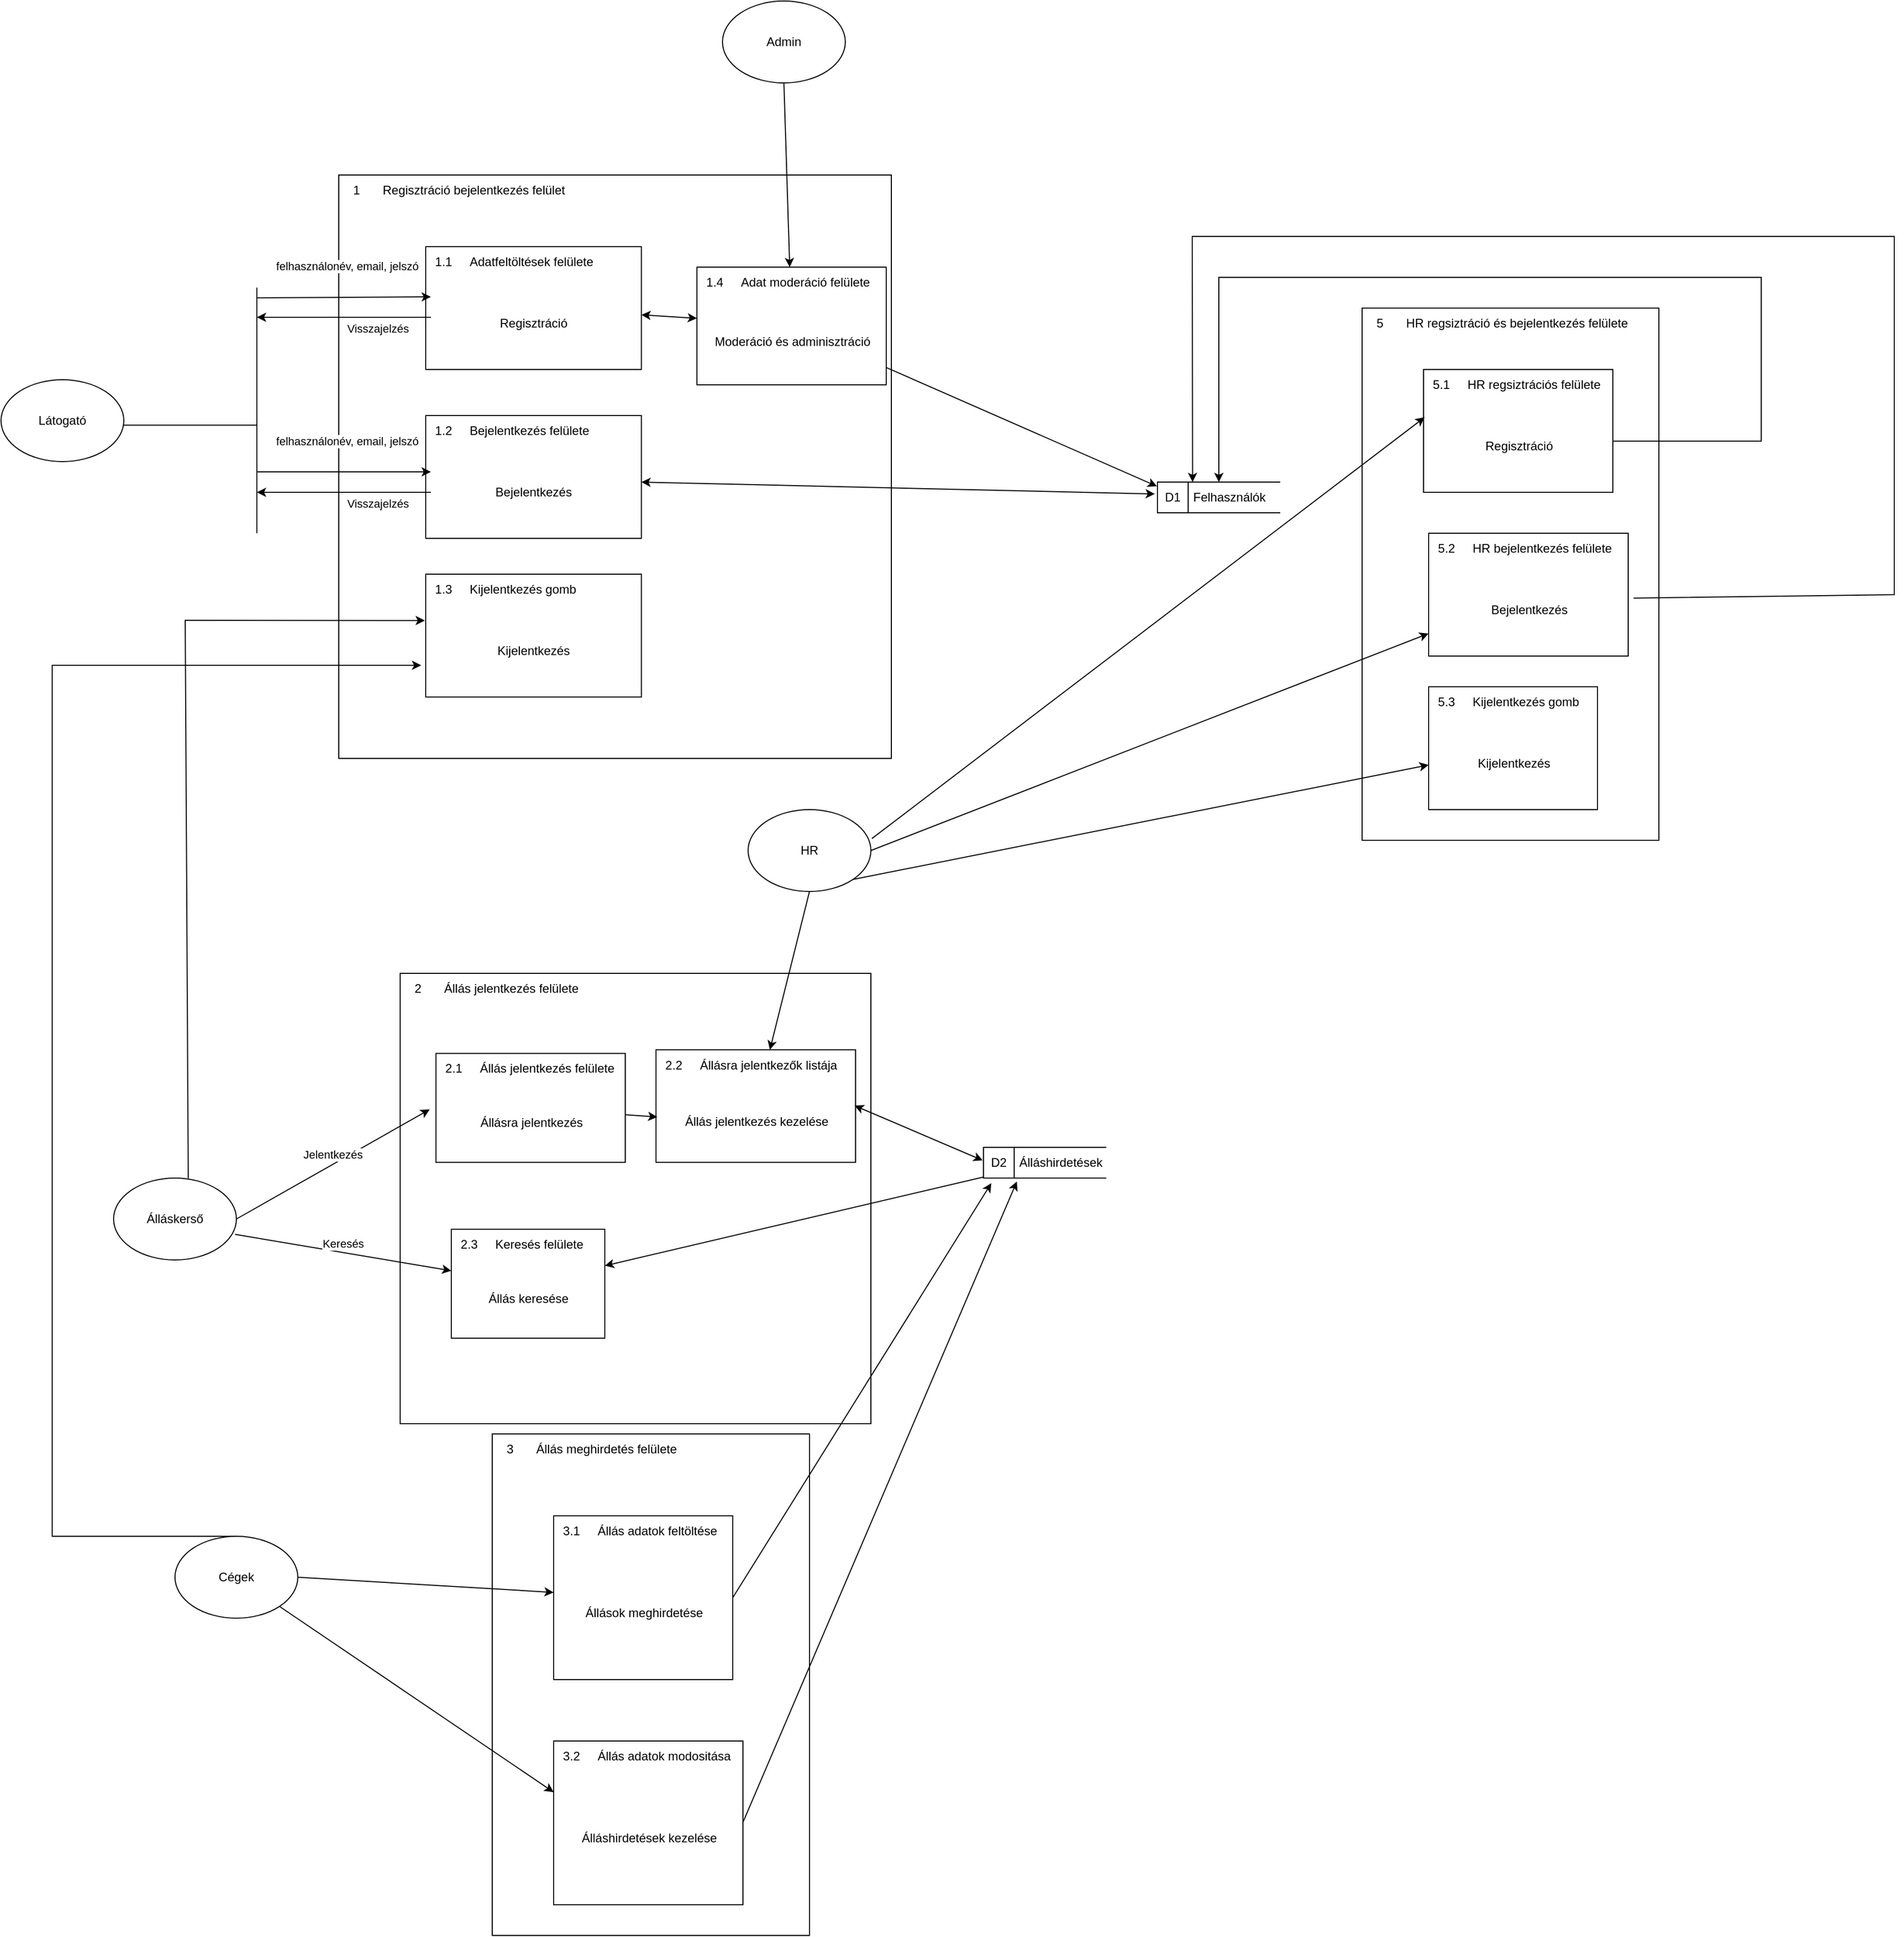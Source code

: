 <mxfile version="20.8.20" type="device"><diagram name="Page-1" id="amknIo19GkThre5aF6Mr"><mxGraphModel dx="3772" dy="3972" grid="1" gridSize="10" guides="1" tooltips="1" connect="1" arrows="1" fold="1" page="1" pageScale="1" pageWidth="2339" pageHeight="3300" math="0" shadow="0"><root><mxCell id="0"/><mxCell id="1" parent="0"/><mxCell id="UzBKEQ5qaJaaMDiaF0y2-1" value="" style="html=1;dashed=0;whitespace=wrap;shape=mxgraph.dfd.process;align=center;container=1;collapsible=0;spacingTop=30;" vertex="1" parent="1"><mxGeometry x="280" y="-50" width="540" height="570" as="geometry"/></mxCell><mxCell id="UzBKEQ5qaJaaMDiaF0y2-2" value="1" style="text;html=1;strokeColor=none;fillColor=none;align=center;verticalAlign=middle;whiteSpace=wrap;rounded=0;movable=0;resizable=0;rotatable=0;cloneable=0;deletable=0;connectable=0;allowArrows=0;pointerEvents=1;" vertex="1" parent="UzBKEQ5qaJaaMDiaF0y2-1"><mxGeometry width="35" height="30" as="geometry"/></mxCell><mxCell id="UzBKEQ5qaJaaMDiaF0y2-3" value="Regisztráció bejelentkezés felület" style="text;html=1;strokeColor=none;fillColor=none;align=left;verticalAlign=middle;whiteSpace=wrap;rounded=0;movable=0;resizable=0;connectable=0;allowArrows=0;rotatable=0;cloneable=0;deletable=0;spacingLeft=6;autosize=1;resizeWidth=0;" vertex="1" parent="UzBKEQ5qaJaaMDiaF0y2-1"><mxGeometry x="35" width="200" height="30" as="geometry"/></mxCell><mxCell id="UzBKEQ5qaJaaMDiaF0y2-4" value="Regisztráció" style="html=1;dashed=0;whitespace=wrap;shape=mxgraph.dfd.process2;align=center;container=1;collapsible=0;spacingTop=30;" vertex="1" parent="UzBKEQ5qaJaaMDiaF0y2-1"><mxGeometry x="85.0" y="70" width="210.732" height="120" as="geometry"/></mxCell><mxCell id="UzBKEQ5qaJaaMDiaF0y2-5" value="1.1" style="text;html=1;strokeColor=none;fillColor=none;align=center;verticalAlign=middle;whiteSpace=wrap;rounded=0;connectable=0;allowArrows=0;editable=1;movable=0;resizable=0;rotatable=0;deletable=0;locked=0;cloneable=0;" vertex="1" parent="UzBKEQ5qaJaaMDiaF0y2-4"><mxGeometry width="35" height="30" as="geometry"/></mxCell><mxCell id="UzBKEQ5qaJaaMDiaF0y2-6" value="Adatfeltöltések felülete" style="text;strokeColor=none;fillColor=none;align=left;verticalAlign=middle;whiteSpace=wrap;rounded=0;autosize=1;connectable=0;allowArrows=0;movable=0;resizable=0;rotatable=0;deletable=0;cloneable=0;spacingLeft=6;fontStyle=0;html=1;" vertex="1" parent="UzBKEQ5qaJaaMDiaF0y2-4"><mxGeometry x="35" width="140" height="30" as="geometry"/></mxCell><mxCell id="UzBKEQ5qaJaaMDiaF0y2-7" value="Bejelentkezés" style="html=1;dashed=0;whitespace=wrap;shape=mxgraph.dfd.process2;align=center;container=1;collapsible=0;spacingTop=30;" vertex="1" parent="UzBKEQ5qaJaaMDiaF0y2-1"><mxGeometry x="85.0" y="235" width="210.732" height="120" as="geometry"/></mxCell><mxCell id="UzBKEQ5qaJaaMDiaF0y2-8" value="1.2" style="text;html=1;strokeColor=none;fillColor=none;align=center;verticalAlign=middle;whiteSpace=wrap;rounded=0;connectable=0;allowArrows=0;editable=1;movable=0;resizable=0;rotatable=0;deletable=0;locked=0;cloneable=0;" vertex="1" parent="UzBKEQ5qaJaaMDiaF0y2-7"><mxGeometry width="35" height="30" as="geometry"/></mxCell><mxCell id="UzBKEQ5qaJaaMDiaF0y2-9" value="Bejelentkezés felülete" style="text;strokeColor=none;fillColor=none;align=left;verticalAlign=middle;whiteSpace=wrap;rounded=0;autosize=1;connectable=0;allowArrows=0;movable=0;resizable=0;rotatable=0;deletable=0;cloneable=0;spacingLeft=6;fontStyle=0;html=1;" vertex="1" parent="UzBKEQ5qaJaaMDiaF0y2-7"><mxGeometry x="35" width="140" height="30" as="geometry"/></mxCell><mxCell id="UzBKEQ5qaJaaMDiaF0y2-10" value="Kijelentkezés" style="html=1;dashed=0;whitespace=wrap;shape=mxgraph.dfd.process2;align=center;container=1;collapsible=0;spacingTop=30;" vertex="1" parent="UzBKEQ5qaJaaMDiaF0y2-1"><mxGeometry x="85.0" y="390" width="210.732" height="120" as="geometry"/></mxCell><mxCell id="UzBKEQ5qaJaaMDiaF0y2-11" value="1.3" style="text;html=1;strokeColor=none;fillColor=none;align=center;verticalAlign=middle;whiteSpace=wrap;rounded=0;connectable=0;allowArrows=0;editable=1;movable=0;resizable=0;rotatable=0;deletable=0;locked=0;cloneable=0;" vertex="1" parent="UzBKEQ5qaJaaMDiaF0y2-10"><mxGeometry width="35" height="30" as="geometry"/></mxCell><mxCell id="UzBKEQ5qaJaaMDiaF0y2-12" value="Kijelentkezés gomb" style="text;strokeColor=none;fillColor=none;align=left;verticalAlign=middle;whiteSpace=wrap;rounded=0;autosize=1;connectable=0;allowArrows=0;movable=0;resizable=0;rotatable=0;deletable=0;cloneable=0;spacingLeft=6;fontStyle=0;html=1;" vertex="1" parent="UzBKEQ5qaJaaMDiaF0y2-10"><mxGeometry x="35" width="130" height="30" as="geometry"/></mxCell><mxCell id="UzBKEQ5qaJaaMDiaF0y2-13" value="Visszajelzés" style="endArrow=classic;html=1;rounded=0;verticalAlign=bottom;" edge="1" parent="UzBKEQ5qaJaaMDiaF0y2-1"><mxGeometry x="-0.39" y="20" width="50" height="50" relative="1" as="geometry"><mxPoint x="90" y="139" as="sourcePoint"/><mxPoint x="-80" y="139" as="targetPoint"/><Array as="points"/><mxPoint as="offset"/></mxGeometry></mxCell><mxCell id="UzBKEQ5qaJaaMDiaF0y2-14" value="felhasználonév, email, jelszó" style="endArrow=classic;html=1;rounded=0;verticalAlign=bottom;" edge="1" parent="UzBKEQ5qaJaaMDiaF0y2-1"><mxGeometry x="0.036" y="21" width="50" height="50" relative="1" as="geometry"><mxPoint x="-80" y="120" as="sourcePoint"/><mxPoint x="90" y="119" as="targetPoint"/><Array as="points"/><mxPoint as="offset"/></mxGeometry></mxCell><mxCell id="UzBKEQ5qaJaaMDiaF0y2-15" value="Moderáció és adminisztráció" style="html=1;dashed=0;whitespace=wrap;shape=mxgraph.dfd.process2;align=center;container=1;collapsible=0;spacingTop=30;" vertex="1" parent="UzBKEQ5qaJaaMDiaF0y2-1"><mxGeometry x="350" y="90" width="185" height="115" as="geometry"/></mxCell><mxCell id="UzBKEQ5qaJaaMDiaF0y2-16" value="1.4" style="text;html=1;strokeColor=none;fillColor=none;align=center;verticalAlign=middle;whiteSpace=wrap;rounded=0;connectable=0;allowArrows=0;editable=1;movable=0;resizable=0;rotatable=0;deletable=0;locked=0;cloneable=0;" vertex="1" parent="UzBKEQ5qaJaaMDiaF0y2-15"><mxGeometry width="35" height="30" as="geometry"/></mxCell><mxCell id="UzBKEQ5qaJaaMDiaF0y2-17" value="Adat moderáció felülete" style="text;strokeColor=none;fillColor=none;align=left;verticalAlign=middle;whiteSpace=wrap;rounded=0;autosize=1;connectable=0;allowArrows=0;movable=0;resizable=0;rotatable=0;deletable=0;cloneable=0;spacingLeft=6;fontStyle=0;html=1;" vertex="1" parent="UzBKEQ5qaJaaMDiaF0y2-15"><mxGeometry x="35" width="150" height="30" as="geometry"/></mxCell><mxCell id="UzBKEQ5qaJaaMDiaF0y2-18" value="" style="endArrow=classic;startArrow=classic;html=1;rounded=0;verticalAlign=bottom;entryX=-0.021;entryY=0.387;entryDx=0;entryDy=0;entryPerimeter=0;" edge="1" parent="UzBKEQ5qaJaaMDiaF0y2-1" target="UzBKEQ5qaJaaMDiaF0y2-21"><mxGeometry x="0.333" width="50" height="50" relative="1" as="geometry"><mxPoint x="295.73" y="300" as="sourcePoint"/><mxPoint x="415.73" y="300" as="targetPoint"/><mxPoint as="offset"/></mxGeometry></mxCell><mxCell id="UzBKEQ5qaJaaMDiaF0y2-19" value="" style="endArrow=classic;startArrow=classic;html=1;rounded=0;verticalAlign=bottom;" edge="1" parent="UzBKEQ5qaJaaMDiaF0y2-1" source="UzBKEQ5qaJaaMDiaF0y2-4"><mxGeometry x="0.018" width="50" height="50" relative="1" as="geometry"><mxPoint x="320" y="270" as="sourcePoint"/><mxPoint x="350" y="140" as="targetPoint"/><mxPoint as="offset"/></mxGeometry></mxCell><mxCell id="UzBKEQ5qaJaaMDiaF0y2-20" value="Álláskerső" style="ellipse;whiteSpace=wrap;html=1;" vertex="1" parent="1"><mxGeometry x="60" y="930" width="120" height="80" as="geometry"/></mxCell><mxCell id="UzBKEQ5qaJaaMDiaF0y2-21" value="Felhasználók" style="html=1;dashed=0;whitespace=wrap;shape=mxgraph.dfd.dataStoreID;align=left;spacingLeft=33;container=1;collapsible=0;autosize=0;" vertex="1" parent="1"><mxGeometry x="1080" y="250" width="120" height="30" as="geometry"/></mxCell><mxCell id="UzBKEQ5qaJaaMDiaF0y2-22" value="D1" style="text;html=1;strokeColor=none;fillColor=none;align=center;verticalAlign=middle;whiteSpace=wrap;rounded=0;movable=0;resizable=0;rotatable=0;cloneable=0;deletable=0;allowArrows=0;connectable=0;" vertex="1" parent="UzBKEQ5qaJaaMDiaF0y2-21"><mxGeometry width="30" height="30" as="geometry"/></mxCell><mxCell id="UzBKEQ5qaJaaMDiaF0y2-23" value="Admin" style="ellipse;whiteSpace=wrap;html=1;" vertex="1" parent="1"><mxGeometry x="655" y="-220" width="120" height="80" as="geometry"/></mxCell><mxCell id="UzBKEQ5qaJaaMDiaF0y2-24" value="" style="endArrow=none;html=1;rounded=0;" edge="1" parent="1"><mxGeometry width="50" height="50" relative="1" as="geometry"><mxPoint x="200" y="300" as="sourcePoint"/><mxPoint x="200" y="60" as="targetPoint"/></mxGeometry></mxCell><mxCell id="UzBKEQ5qaJaaMDiaF0y2-25" value="" style="endArrow=none;html=1;rounded=0;exitX=1;exitY=0.5;exitDx=0;exitDy=0;" edge="1" parent="1"><mxGeometry width="50" height="50" relative="1" as="geometry"><mxPoint x="70" y="194.41" as="sourcePoint"/><mxPoint x="200" y="194.41" as="targetPoint"/></mxGeometry></mxCell><mxCell id="UzBKEQ5qaJaaMDiaF0y2-26" value="Visszajelzés" style="endArrow=classic;html=1;rounded=0;verticalAlign=bottom;" edge="1" parent="1"><mxGeometry x="-0.39" y="20" width="50" height="50" relative="1" as="geometry"><mxPoint x="370" y="260" as="sourcePoint"/><mxPoint x="200" y="260" as="targetPoint"/><Array as="points"/><mxPoint as="offset"/></mxGeometry></mxCell><mxCell id="UzBKEQ5qaJaaMDiaF0y2-27" value="felhasználonév, email, jelszó" style="endArrow=classic;html=1;rounded=0;verticalAlign=bottom;" edge="1" parent="1"><mxGeometry x="0.036" y="21" width="50" height="50" relative="1" as="geometry"><mxPoint x="200" y="240" as="sourcePoint"/><mxPoint x="370" y="240" as="targetPoint"/><Array as="points"/><mxPoint as="offset"/></mxGeometry></mxCell><mxCell id="UzBKEQ5qaJaaMDiaF0y2-28" value="" style="html=1;dashed=0;whitespace=wrap;shape=mxgraph.dfd.process;align=center;container=1;collapsible=0;spacingTop=30;" vertex="1" parent="1"><mxGeometry x="340" y="730" width="460" height="440" as="geometry"/></mxCell><mxCell id="UzBKEQ5qaJaaMDiaF0y2-29" value="2" style="text;html=1;strokeColor=none;fillColor=none;align=center;verticalAlign=middle;whiteSpace=wrap;rounded=0;movable=0;resizable=0;rotatable=0;cloneable=0;deletable=0;connectable=0;allowArrows=0;pointerEvents=1;" vertex="1" parent="UzBKEQ5qaJaaMDiaF0y2-28"><mxGeometry width="35" height="30" as="geometry"/></mxCell><mxCell id="UzBKEQ5qaJaaMDiaF0y2-30" value="Állás jelentkezés felülete" style="text;html=1;strokeColor=none;fillColor=none;align=left;verticalAlign=middle;whiteSpace=wrap;rounded=0;movable=0;resizable=0;connectable=0;allowArrows=0;rotatable=0;cloneable=0;deletable=0;spacingLeft=6;autosize=1;resizeWidth=0;" vertex="1" parent="UzBKEQ5qaJaaMDiaF0y2-28"><mxGeometry x="35" width="150" height="30" as="geometry"/></mxCell><mxCell id="UzBKEQ5qaJaaMDiaF0y2-31" value="Állásra jelentkezés" style="html=1;dashed=0;whitespace=wrap;shape=mxgraph.dfd.process2;align=center;container=1;collapsible=0;spacingTop=30;" vertex="1" parent="UzBKEQ5qaJaaMDiaF0y2-28"><mxGeometry x="35" y="78.22" width="185" height="106.45" as="geometry"/></mxCell><mxCell id="UzBKEQ5qaJaaMDiaF0y2-32" value="2.1" style="text;html=1;strokeColor=none;fillColor=none;align=center;verticalAlign=middle;whiteSpace=wrap;rounded=0;connectable=0;allowArrows=0;editable=1;movable=0;resizable=0;rotatable=0;deletable=0;locked=0;cloneable=0;" vertex="1" parent="UzBKEQ5qaJaaMDiaF0y2-31"><mxGeometry width="35" height="30" as="geometry"/></mxCell><mxCell id="UzBKEQ5qaJaaMDiaF0y2-33" value="Állás jelentkezés felülete" style="text;strokeColor=none;fillColor=none;align=left;verticalAlign=middle;whiteSpace=wrap;rounded=0;autosize=1;connectable=0;allowArrows=0;movable=0;resizable=0;rotatable=0;deletable=0;cloneable=0;spacingLeft=6;fontStyle=0;html=1;" vertex="1" parent="UzBKEQ5qaJaaMDiaF0y2-31"><mxGeometry x="35" width="150" height="30" as="geometry"/></mxCell><mxCell id="UzBKEQ5qaJaaMDiaF0y2-34" value="Állás keresése" style="html=1;dashed=0;whitespace=wrap;shape=mxgraph.dfd.process2;align=center;container=1;collapsible=0;spacingTop=30;" vertex="1" parent="UzBKEQ5qaJaaMDiaF0y2-28"><mxGeometry x="50" y="250" width="150" height="106.45" as="geometry"/></mxCell><mxCell id="UzBKEQ5qaJaaMDiaF0y2-35" value="2.3" style="text;html=1;strokeColor=none;fillColor=none;align=center;verticalAlign=middle;whiteSpace=wrap;rounded=0;connectable=0;allowArrows=0;editable=1;movable=0;resizable=0;rotatable=0;deletable=0;locked=0;cloneable=0;" vertex="1" parent="UzBKEQ5qaJaaMDiaF0y2-34"><mxGeometry width="35" height="30" as="geometry"/></mxCell><mxCell id="UzBKEQ5qaJaaMDiaF0y2-36" value="Keresés felülete" style="text;strokeColor=none;fillColor=none;align=left;verticalAlign=middle;whiteSpace=wrap;rounded=0;autosize=1;connectable=0;allowArrows=0;movable=0;resizable=0;rotatable=0;deletable=0;cloneable=0;spacingLeft=6;fontStyle=0;html=1;" vertex="1" parent="UzBKEQ5qaJaaMDiaF0y2-34"><mxGeometry x="35" width="110" height="30" as="geometry"/></mxCell><mxCell id="UzBKEQ5qaJaaMDiaF0y2-37" value="Állás jelentkezés kezelése" style="html=1;dashed=0;whitespace=wrap;shape=mxgraph.dfd.process2;align=center;container=1;collapsible=0;spacingTop=30;" vertex="1" parent="UzBKEQ5qaJaaMDiaF0y2-28"><mxGeometry x="250" y="74.67" width="195" height="110" as="geometry"/></mxCell><mxCell id="UzBKEQ5qaJaaMDiaF0y2-38" value="2.2" style="text;html=1;strokeColor=none;fillColor=none;align=center;verticalAlign=middle;whiteSpace=wrap;rounded=0;connectable=0;allowArrows=0;editable=1;movable=0;resizable=0;rotatable=0;deletable=0;locked=0;cloneable=0;" vertex="1" parent="UzBKEQ5qaJaaMDiaF0y2-37"><mxGeometry width="35" height="30" as="geometry"/></mxCell><mxCell id="UzBKEQ5qaJaaMDiaF0y2-39" value="Állásra jelentkezők listája" style="text;strokeColor=none;fillColor=none;align=left;verticalAlign=middle;whiteSpace=wrap;rounded=0;autosize=1;connectable=0;allowArrows=0;movable=0;resizable=0;rotatable=0;deletable=0;cloneable=0;spacingLeft=6;fontStyle=0;html=1;" vertex="1" parent="UzBKEQ5qaJaaMDiaF0y2-37"><mxGeometry x="35" width="160" height="30" as="geometry"/></mxCell><mxCell id="UzBKEQ5qaJaaMDiaF0y2-40" value="" style="endArrow=classic;html=1;rounded=0;verticalAlign=bottom;entryX=0.007;entryY=0.597;entryDx=0;entryDy=0;entryPerimeter=0;" edge="1" parent="UzBKEQ5qaJaaMDiaF0y2-28" source="UzBKEQ5qaJaaMDiaF0y2-31" target="UzBKEQ5qaJaaMDiaF0y2-37"><mxGeometry width="50" height="50" relative="1" as="geometry"><mxPoint x="200" y="150" as="sourcePoint"/><mxPoint x="260" y="150" as="targetPoint"/></mxGeometry></mxCell><mxCell id="UzBKEQ5qaJaaMDiaF0y2-41" value="Álláshirdetések" style="html=1;dashed=0;whitespace=wrap;shape=mxgraph.dfd.dataStoreID;align=left;spacingLeft=33;container=1;collapsible=0;autosize=0;" vertex="1" parent="1"><mxGeometry x="910" y="900" width="120" height="30" as="geometry"/></mxCell><mxCell id="UzBKEQ5qaJaaMDiaF0y2-42" value="D2" style="text;html=1;strokeColor=none;fillColor=none;align=center;verticalAlign=middle;whiteSpace=wrap;rounded=0;movable=0;resizable=0;rotatable=0;cloneable=0;deletable=0;allowArrows=0;connectable=0;" vertex="1" parent="UzBKEQ5qaJaaMDiaF0y2-41"><mxGeometry width="30" height="30" as="geometry"/></mxCell><mxCell id="UzBKEQ5qaJaaMDiaF0y2-43" value="" style="endArrow=classic;html=1;rounded=0;verticalAlign=bottom;entryX=-0.004;entryY=0.137;entryDx=0;entryDy=0;entryPerimeter=0;" edge="1" parent="1" target="UzBKEQ5qaJaaMDiaF0y2-21" source="UzBKEQ5qaJaaMDiaF0y2-15"><mxGeometry width="50" height="50" relative="1" as="geometry"><mxPoint x="800" y="100" as="sourcePoint"/><mxPoint x="1300" y="103" as="targetPoint"/></mxGeometry></mxCell><mxCell id="UzBKEQ5qaJaaMDiaF0y2-44" value="HR" style="ellipse;whiteSpace=wrap;html=1;" vertex="1" parent="1"><mxGeometry x="680" y="570" width="120" height="80" as="geometry"/></mxCell><mxCell id="UzBKEQ5qaJaaMDiaF0y2-45" value="" style="endArrow=classic;html=1;rounded=0;verticalAlign=bottom;exitX=0.5;exitY=1;exitDx=0;exitDy=0;" edge="1" parent="1" source="UzBKEQ5qaJaaMDiaF0y2-23" target="UzBKEQ5qaJaaMDiaF0y2-15"><mxGeometry width="50" height="50" relative="1" as="geometry"><mxPoint x="320" y="220" as="sourcePoint"/><mxPoint x="440" y="220" as="targetPoint"/></mxGeometry></mxCell><mxCell id="UzBKEQ5qaJaaMDiaF0y2-46" value="Látogató" style="ellipse;whiteSpace=wrap;html=1;" vertex="1" parent="1"><mxGeometry x="-50" y="150" width="120" height="80" as="geometry"/></mxCell><mxCell id="UzBKEQ5qaJaaMDiaF0y2-47" value="Jelentkezés" style="endArrow=classic;html=1;rounded=0;verticalAlign=bottom;exitX=1;exitY=0.5;exitDx=0;exitDy=0;entryX=-0.033;entryY=0.514;entryDx=0;entryDy=0;entryPerimeter=0;" edge="1" parent="1" source="UzBKEQ5qaJaaMDiaF0y2-20" target="UzBKEQ5qaJaaMDiaF0y2-31"><mxGeometry width="50" height="50" relative="1" as="geometry"><mxPoint x="180" y="1025.49" as="sourcePoint"/><mxPoint x="455" y="941.289" as="targetPoint"/></mxGeometry></mxCell><mxCell id="UzBKEQ5qaJaaMDiaF0y2-48" value="Keresés" style="endArrow=classic;html=1;rounded=0;verticalAlign=bottom;exitX=0.989;exitY=0.688;exitDx=0;exitDy=0;exitPerimeter=0;" edge="1" parent="1" source="UzBKEQ5qaJaaMDiaF0y2-20" target="UzBKEQ5qaJaaMDiaF0y2-34"><mxGeometry width="50" height="50" relative="1" as="geometry"><mxPoint x="190" y="980" as="sourcePoint"/><mxPoint x="455" y="1081.944" as="targetPoint"/></mxGeometry></mxCell><mxCell id="UzBKEQ5qaJaaMDiaF0y2-49" value="" style="endArrow=classic;html=1;rounded=0;verticalAlign=bottom;" edge="1" parent="1" source="UzBKEQ5qaJaaMDiaF0y2-41" target="UzBKEQ5qaJaaMDiaF0y2-34"><mxGeometry width="50" height="50" relative="1" as="geometry"><mxPoint x="618.446" y="1100.452" as="sourcePoint"/><mxPoint x="1030" y="1080" as="targetPoint"/></mxGeometry></mxCell><mxCell id="UzBKEQ5qaJaaMDiaF0y2-50" value="" style="html=1;dashed=0;whitespace=wrap;shape=mxgraph.dfd.process;align=center;container=1;collapsible=0;spacingTop=30;" vertex="1" parent="1"><mxGeometry x="430" y="1180" width="310" height="490" as="geometry"/></mxCell><mxCell id="UzBKEQ5qaJaaMDiaF0y2-51" value="3" style="text;html=1;strokeColor=none;fillColor=none;align=center;verticalAlign=middle;whiteSpace=wrap;rounded=0;movable=0;resizable=0;rotatable=0;cloneable=0;deletable=0;connectable=0;allowArrows=0;pointerEvents=1;" vertex="1" parent="UzBKEQ5qaJaaMDiaF0y2-50"><mxGeometry width="35" height="30" as="geometry"/></mxCell><mxCell id="UzBKEQ5qaJaaMDiaF0y2-52" value="Állás meghirdetés felülete" style="text;html=1;strokeColor=none;fillColor=none;align=left;verticalAlign=middle;whiteSpace=wrap;rounded=0;movable=0;resizable=0;connectable=0;allowArrows=0;rotatable=0;cloneable=0;deletable=0;spacingLeft=6;autosize=1;resizeWidth=0;" vertex="1" parent="UzBKEQ5qaJaaMDiaF0y2-50"><mxGeometry x="35" width="160" height="30" as="geometry"/></mxCell><mxCell id="UzBKEQ5qaJaaMDiaF0y2-53" value="Álláshirdetések kezelése" style="html=1;dashed=0;whitespace=wrap;shape=mxgraph.dfd.process2;align=center;container=1;collapsible=0;spacingTop=30;" vertex="1" parent="UzBKEQ5qaJaaMDiaF0y2-50"><mxGeometry x="60" y="300" width="185" height="160" as="geometry"/></mxCell><mxCell id="UzBKEQ5qaJaaMDiaF0y2-54" value="3.2" style="text;html=1;strokeColor=none;fillColor=none;align=center;verticalAlign=middle;whiteSpace=wrap;rounded=0;connectable=0;allowArrows=0;editable=1;movable=0;resizable=0;rotatable=0;deletable=0;locked=0;cloneable=0;" vertex="1" parent="UzBKEQ5qaJaaMDiaF0y2-53"><mxGeometry width="35" height="30" as="geometry"/></mxCell><mxCell id="UzBKEQ5qaJaaMDiaF0y2-55" value="Állás adatok modositása" style="text;strokeColor=none;fillColor=none;align=left;verticalAlign=middle;whiteSpace=wrap;rounded=0;autosize=1;connectable=0;allowArrows=0;movable=0;resizable=0;rotatable=0;deletable=0;cloneable=0;spacingLeft=6;fontStyle=0;html=1;" vertex="1" parent="UzBKEQ5qaJaaMDiaF0y2-53"><mxGeometry x="35" width="150" height="30" as="geometry"/></mxCell><mxCell id="UzBKEQ5qaJaaMDiaF0y2-56" value="Állások meghirdetése" style="html=1;dashed=0;whitespace=wrap;shape=mxgraph.dfd.process2;align=center;container=1;collapsible=0;spacingTop=30;" vertex="1" parent="UzBKEQ5qaJaaMDiaF0y2-50"><mxGeometry x="60" y="80" width="175" height="160" as="geometry"/></mxCell><mxCell id="UzBKEQ5qaJaaMDiaF0y2-57" value="3.1" style="text;html=1;strokeColor=none;fillColor=none;align=center;verticalAlign=middle;whiteSpace=wrap;rounded=0;connectable=0;allowArrows=0;editable=1;movable=0;resizable=0;rotatable=0;deletable=0;locked=0;cloneable=0;" vertex="1" parent="UzBKEQ5qaJaaMDiaF0y2-56"><mxGeometry width="35" height="30" as="geometry"/></mxCell><mxCell id="UzBKEQ5qaJaaMDiaF0y2-58" value="Állás adatok feltöltése" style="text;strokeColor=none;fillColor=none;align=left;verticalAlign=middle;whiteSpace=wrap;rounded=0;autosize=1;connectable=0;allowArrows=0;movable=0;resizable=0;rotatable=0;deletable=0;cloneable=0;spacingLeft=6;fontStyle=0;html=1;" vertex="1" parent="UzBKEQ5qaJaaMDiaF0y2-56"><mxGeometry x="35" width="140" height="30" as="geometry"/></mxCell><mxCell id="UzBKEQ5qaJaaMDiaF0y2-59" value="" style="endArrow=classic;html=1;rounded=0;verticalAlign=bottom;" edge="1" parent="UzBKEQ5qaJaaMDiaF0y2-50" source="UzBKEQ5qaJaaMDiaF0y2-61"><mxGeometry width="50" height="50" relative="1" as="geometry"><mxPoint x="-60" y="350" as="sourcePoint"/><mxPoint x="60" y="350" as="targetPoint"/></mxGeometry></mxCell><mxCell id="UzBKEQ5qaJaaMDiaF0y2-61" value="Cégek" style="ellipse;whiteSpace=wrap;html=1;" vertex="1" parent="1"><mxGeometry x="120" y="1280" width="120" height="80" as="geometry"/></mxCell><mxCell id="UzBKEQ5qaJaaMDiaF0y2-62" value="" style="endArrow=classic;html=1;rounded=0;verticalAlign=bottom;exitX=1;exitY=0.5;exitDx=0;exitDy=0;" edge="1" parent="1" source="UzBKEQ5qaJaaMDiaF0y2-61" target="UzBKEQ5qaJaaMDiaF0y2-56"><mxGeometry width="50" height="50" relative="1" as="geometry"><mxPoint x="1490" y="500" as="sourcePoint"/><mxPoint x="1189.04" y="660.88" as="targetPoint"/></mxGeometry></mxCell><mxCell id="UzBKEQ5qaJaaMDiaF0y2-65" value="" style="endArrow=classic;html=1;rounded=0;verticalAlign=bottom;exitX=1;exitY=0.5;exitDx=0;exitDy=0;exitPerimeter=0;entryX=0.064;entryY=1.167;entryDx=0;entryDy=0;entryPerimeter=0;" edge="1" parent="1" source="UzBKEQ5qaJaaMDiaF0y2-56" target="UzBKEQ5qaJaaMDiaF0y2-41"><mxGeometry width="50" height="50" relative="1" as="geometry"><mxPoint x="1350" y="720" as="sourcePoint"/><mxPoint x="950" y="1000" as="targetPoint"/></mxGeometry></mxCell><mxCell id="UzBKEQ5qaJaaMDiaF0y2-66" value="" style="endArrow=classic;html=1;rounded=0;verticalAlign=bottom;exitX=0.5;exitY=1;exitDx=0;exitDy=0;" edge="1" parent="1" source="UzBKEQ5qaJaaMDiaF0y2-44" target="UzBKEQ5qaJaaMDiaF0y2-37"><mxGeometry width="50" height="50" relative="1" as="geometry"><mxPoint x="550" y="679.38" as="sourcePoint"/><mxPoint x="670" y="679.38" as="targetPoint"/></mxGeometry></mxCell><mxCell id="UzBKEQ5qaJaaMDiaF0y2-67" value="" style="endArrow=classic;startArrow=classic;html=1;rounded=0;verticalAlign=bottom;entryX=-0.006;entryY=0.425;entryDx=0;entryDy=0;entryPerimeter=0;exitX=0.995;exitY=0.496;exitDx=0;exitDy=0;exitPerimeter=0;" edge="1" parent="1" source="UzBKEQ5qaJaaMDiaF0y2-37" target="UzBKEQ5qaJaaMDiaF0y2-41"><mxGeometry width="50" height="50" relative="1" as="geometry"><mxPoint x="690" y="860" as="sourcePoint"/><mxPoint x="810" y="860" as="targetPoint"/></mxGeometry></mxCell><mxCell id="UzBKEQ5qaJaaMDiaF0y2-68" value="" style="endArrow=classic;html=1;rounded=0;verticalAlign=bottom;entryX=-0.004;entryY=0.377;entryDx=0;entryDy=0;entryPerimeter=0;exitX=0.608;exitY=0.003;exitDx=0;exitDy=0;exitPerimeter=0;" edge="1" parent="1" source="UzBKEQ5qaJaaMDiaF0y2-20" target="UzBKEQ5qaJaaMDiaF0y2-10"><mxGeometry x="0.001" width="50" height="50" relative="1" as="geometry"><mxPoint x="60" y="630" as="sourcePoint"/><mxPoint x="180" y="630" as="targetPoint"/><Array as="points"><mxPoint x="130" y="385"/></Array><mxPoint as="offset"/></mxGeometry></mxCell><mxCell id="UzBKEQ5qaJaaMDiaF0y2-69" value="" style="endArrow=classic;html=1;rounded=0;verticalAlign=bottom;entryX=-0.021;entryY=0.742;entryDx=0;entryDy=0;entryPerimeter=0;exitX=0.5;exitY=0;exitDx=0;exitDy=0;" edge="1" parent="1" source="UzBKEQ5qaJaaMDiaF0y2-61" target="UzBKEQ5qaJaaMDiaF0y2-10"><mxGeometry x="0.001" width="50" height="50" relative="1" as="geometry"><mxPoint x="950" y="530" as="sourcePoint"/><mxPoint x="770" y="620" as="targetPoint"/><Array as="points"><mxPoint y="1280"/><mxPoint y="429"/><mxPoint x="220" y="429"/></Array><mxPoint as="offset"/></mxGeometry></mxCell><mxCell id="UzBKEQ5qaJaaMDiaF0y2-70" value="" style="html=1;dashed=0;whitespace=wrap;shape=mxgraph.dfd.process;align=center;container=1;collapsible=0;spacingTop=30;" vertex="1" parent="1"><mxGeometry x="1280" y="80" width="290" height="520" as="geometry"/></mxCell><mxCell id="UzBKEQ5qaJaaMDiaF0y2-71" value="5" style="text;html=1;strokeColor=none;fillColor=none;align=center;verticalAlign=middle;whiteSpace=wrap;rounded=0;movable=0;resizable=0;rotatable=0;cloneable=0;deletable=0;connectable=0;allowArrows=0;pointerEvents=1;" vertex="1" parent="UzBKEQ5qaJaaMDiaF0y2-70"><mxGeometry width="35" height="30" as="geometry"/></mxCell><mxCell id="UzBKEQ5qaJaaMDiaF0y2-72" value="HR regsiztráció és bejelentkezés felülete" style="text;html=1;strokeColor=none;fillColor=none;align=left;verticalAlign=middle;whiteSpace=wrap;rounded=0;movable=0;resizable=0;connectable=0;allowArrows=0;rotatable=0;cloneable=0;deletable=0;spacingLeft=6;autosize=1;resizeWidth=0;" vertex="1" parent="UzBKEQ5qaJaaMDiaF0y2-70"><mxGeometry x="35" width="240" height="30" as="geometry"/></mxCell><mxCell id="UzBKEQ5qaJaaMDiaF0y2-73" value="Regisztráció" style="html=1;dashed=0;whitespace=wrap;shape=mxgraph.dfd.process2;align=center;container=1;collapsible=0;spacingTop=30;" vertex="1" parent="UzBKEQ5qaJaaMDiaF0y2-70"><mxGeometry x="60" y="60" width="185" height="120" as="geometry"/></mxCell><mxCell id="UzBKEQ5qaJaaMDiaF0y2-74" value="5.1" style="text;html=1;strokeColor=none;fillColor=none;align=center;verticalAlign=middle;whiteSpace=wrap;rounded=0;connectable=0;allowArrows=0;editable=1;movable=0;resizable=0;rotatable=0;deletable=0;locked=0;cloneable=0;" vertex="1" parent="UzBKEQ5qaJaaMDiaF0y2-73"><mxGeometry width="35" height="30" as="geometry"/></mxCell><mxCell id="UzBKEQ5qaJaaMDiaF0y2-75" value="HR regsiztrációs felülete" style="text;strokeColor=none;fillColor=none;align=left;verticalAlign=middle;whiteSpace=wrap;rounded=0;autosize=1;connectable=0;allowArrows=0;movable=0;resizable=0;rotatable=0;deletable=0;cloneable=0;spacingLeft=6;fontStyle=0;html=1;" vertex="1" parent="UzBKEQ5qaJaaMDiaF0y2-73"><mxGeometry x="35" width="150" height="30" as="geometry"/></mxCell><mxCell id="UzBKEQ5qaJaaMDiaF0y2-76" value="Bejelentkezés" style="html=1;dashed=0;whitespace=wrap;shape=mxgraph.dfd.process2;align=center;container=1;collapsible=0;spacingTop=30;" vertex="1" parent="UzBKEQ5qaJaaMDiaF0y2-70"><mxGeometry x="65" y="220" width="195" height="120" as="geometry"/></mxCell><mxCell id="UzBKEQ5qaJaaMDiaF0y2-77" value="5.2" style="text;html=1;strokeColor=none;fillColor=none;align=center;verticalAlign=middle;whiteSpace=wrap;rounded=0;connectable=0;allowArrows=0;editable=1;movable=0;resizable=0;rotatable=0;deletable=0;locked=0;cloneable=0;" vertex="1" parent="UzBKEQ5qaJaaMDiaF0y2-76"><mxGeometry width="35" height="30" as="geometry"/></mxCell><mxCell id="UzBKEQ5qaJaaMDiaF0y2-78" value="HR bejelentkezés felülete" style="text;strokeColor=none;fillColor=none;align=left;verticalAlign=middle;whiteSpace=wrap;rounded=0;autosize=1;connectable=0;allowArrows=0;movable=0;resizable=0;rotatable=0;deletable=0;cloneable=0;spacingLeft=6;fontStyle=0;html=1;" vertex="1" parent="UzBKEQ5qaJaaMDiaF0y2-76"><mxGeometry x="35" width="160" height="30" as="geometry"/></mxCell><mxCell id="UzBKEQ5qaJaaMDiaF0y2-79" value="Kijelentkezés" style="html=1;dashed=0;whitespace=wrap;shape=mxgraph.dfd.process2;align=center;container=1;collapsible=0;spacingTop=30;" vertex="1" parent="UzBKEQ5qaJaaMDiaF0y2-70"><mxGeometry x="65" y="370" width="165" height="120" as="geometry"/></mxCell><mxCell id="UzBKEQ5qaJaaMDiaF0y2-80" value="5.3" style="text;html=1;strokeColor=none;fillColor=none;align=center;verticalAlign=middle;whiteSpace=wrap;rounded=0;connectable=0;allowArrows=0;editable=1;movable=0;resizable=0;rotatable=0;deletable=0;locked=0;cloneable=0;" vertex="1" parent="UzBKEQ5qaJaaMDiaF0y2-79"><mxGeometry width="35" height="30" as="geometry"/></mxCell><mxCell id="UzBKEQ5qaJaaMDiaF0y2-81" value="Kijelentkezés gomb" style="text;strokeColor=none;fillColor=none;align=left;verticalAlign=middle;whiteSpace=wrap;rounded=0;autosize=1;connectable=0;allowArrows=0;movable=0;resizable=0;rotatable=0;deletable=0;cloneable=0;spacingLeft=6;fontStyle=0;html=1;" vertex="1" parent="UzBKEQ5qaJaaMDiaF0y2-79"><mxGeometry x="35" width="130" height="30" as="geometry"/></mxCell><mxCell id="UzBKEQ5qaJaaMDiaF0y2-82" value="" style="endArrow=classic;html=1;rounded=0;verticalAlign=bottom;exitX=1.008;exitY=0.354;exitDx=0;exitDy=0;exitPerimeter=0;entryX=0.006;entryY=0.389;entryDx=0;entryDy=0;entryPerimeter=0;" edge="1" parent="1" source="UzBKEQ5qaJaaMDiaF0y2-44" target="UzBKEQ5qaJaaMDiaF0y2-73"><mxGeometry width="50" height="50" relative="1" as="geometry"><mxPoint x="830" y="580" as="sourcePoint"/><mxPoint x="1170" y="400" as="targetPoint"/></mxGeometry></mxCell><mxCell id="UzBKEQ5qaJaaMDiaF0y2-83" value="" style="endArrow=classic;html=1;rounded=0;verticalAlign=bottom;exitX=1;exitY=0.583;exitDx=0;exitDy=0;exitPerimeter=0;" edge="1" parent="1" source="UzBKEQ5qaJaaMDiaF0y2-73" target="UzBKEQ5qaJaaMDiaF0y2-21"><mxGeometry width="50" height="50" relative="1" as="geometry"><mxPoint x="830" y="390" as="sourcePoint"/><mxPoint x="950" y="390" as="targetPoint"/><Array as="points"><mxPoint x="1670" y="210"/><mxPoint x="1670" y="50"/><mxPoint x="1140" y="50"/></Array></mxGeometry></mxCell><mxCell id="UzBKEQ5qaJaaMDiaF0y2-84" value="" style="endArrow=classic;html=1;rounded=0;verticalAlign=bottom;exitX=1;exitY=0.5;exitDx=0;exitDy=0;" edge="1" parent="1" source="UzBKEQ5qaJaaMDiaF0y2-44" target="UzBKEQ5qaJaaMDiaF0y2-76"><mxGeometry width="50" height="50" relative="1" as="geometry"><mxPoint x="830" y="390" as="sourcePoint"/><mxPoint x="950" y="390" as="targetPoint"/></mxGeometry></mxCell><mxCell id="UzBKEQ5qaJaaMDiaF0y2-85" value="" style="endArrow=classic;html=1;rounded=0;verticalAlign=bottom;exitX=1.027;exitY=0.528;exitDx=0;exitDy=0;exitPerimeter=0;entryX=0.286;entryY=0;entryDx=0;entryDy=0;entryPerimeter=0;" edge="1" parent="1" source="UzBKEQ5qaJaaMDiaF0y2-76" target="UzBKEQ5qaJaaMDiaF0y2-21"><mxGeometry width="50" height="50" relative="1" as="geometry"><mxPoint x="830" y="390" as="sourcePoint"/><mxPoint x="950" y="390" as="targetPoint"/><Array as="points"><mxPoint x="1800" y="360"/><mxPoint x="1800" y="10"/><mxPoint x="1114" y="10"/></Array></mxGeometry></mxCell><mxCell id="UzBKEQ5qaJaaMDiaF0y2-86" value="" style="endArrow=classic;html=1;rounded=0;verticalAlign=bottom;exitX=1;exitY=1;exitDx=0;exitDy=0;" edge="1" parent="1" source="UzBKEQ5qaJaaMDiaF0y2-44" target="UzBKEQ5qaJaaMDiaF0y2-79"><mxGeometry width="50" height="50" relative="1" as="geometry"><mxPoint x="830" y="660" as="sourcePoint"/><mxPoint x="950" y="660" as="targetPoint"/></mxGeometry></mxCell><mxCell id="UzBKEQ5qaJaaMDiaF0y2-60" value="" style="endArrow=classic;html=1;rounded=0;verticalAlign=bottom;entryX=0.272;entryY=1.111;entryDx=0;entryDy=0;entryPerimeter=0;exitX=0.998;exitY=0.502;exitDx=0;exitDy=0;exitPerimeter=0;" edge="1" parent="1" target="UzBKEQ5qaJaaMDiaF0y2-41" source="UzBKEQ5qaJaaMDiaF0y2-53"><mxGeometry width="50" height="50" relative="1" as="geometry"><mxPoint x="660" y="1550" as="sourcePoint"/><mxPoint x="990.0" y="1180.01" as="targetPoint"/><mxPoint as="offset"/></mxGeometry></mxCell></root></mxGraphModel></diagram></mxfile>